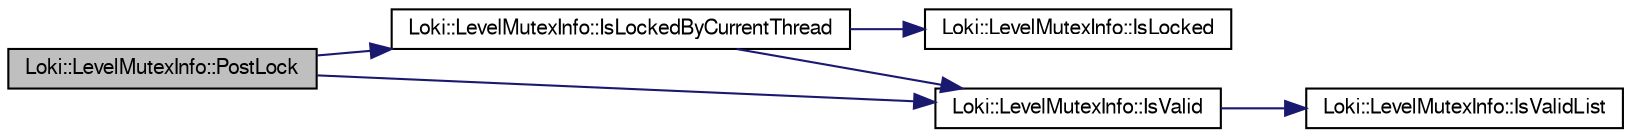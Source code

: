 digraph G
{
  bgcolor="transparent";
  edge [fontname="FreeSans",fontsize="10",labelfontname="FreeSans",labelfontsize="10"];
  node [fontname="FreeSans",fontsize="10",shape=record];
  rankdir=LR;
  Node1 [label="Loki::LevelMutexInfo::PostLock",height=0.2,width=0.4,color="black", fillcolor="grey75", style="filled" fontcolor="black"];
  Node1 -> Node2 [color="midnightblue",fontsize="10",style="solid",fontname="FreeSans"];
  Node2 [label="Loki::LevelMutexInfo::IsLockedByCurrentThread",height=0.2,width=0.4,color="black",URL="$a00071.html#c0a343bcb322ea36495f536504f61f9f",tooltip="Returns true if this was locked by current thread."];
  Node2 -> Node3 [color="midnightblue",fontsize="10",style="solid",fontname="FreeSans"];
  Node3 [label="Loki::LevelMutexInfo::IsLocked",height=0.2,width=0.4,color="black",URL="$a00071.html#e6aa7465e1bba7f0c9fbf0b06f122a39",tooltip="Returns true if this mutex was locked at least once."];
  Node2 -> Node4 [color="midnightblue",fontsize="10",style="solid",fontname="FreeSans"];
  Node4 [label="Loki::LevelMutexInfo::IsValid",height=0.2,width=0.4,color="black",URL="$a00071.html#36c34ecf5d019f3db9bfb8654cf49176"];
  Node4 -> Node5 [color="midnightblue",fontsize="10",style="solid",fontname="FreeSans"];
  Node5 [label="Loki::LevelMutexInfo::IsValidList",height=0.2,width=0.4,color="black",URL="$a00071.html#01f6dfba5d2ea5606109b34e5a543cf0"];
  Node1 -> Node4 [color="midnightblue",fontsize="10",style="solid",fontname="FreeSans"];
}
